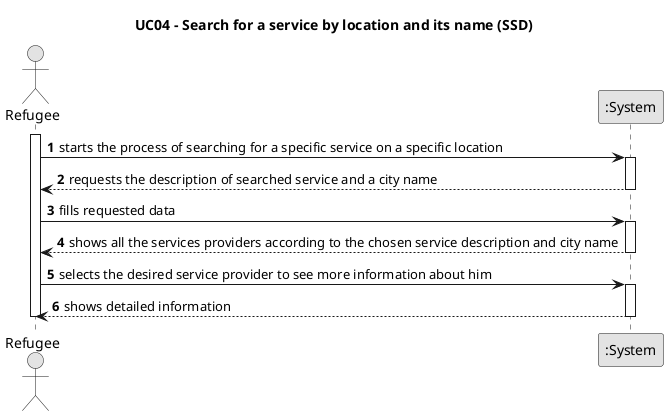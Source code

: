 @startuml
'https://plantuml.com/sequence-diagram

skinparam monochrome true
skinparam packageStyle rectangle
skinparam shadowing false

title UC04 - Search for a service by location and its name (SSD)

autonumber

actor Refugee
participant ":System" as System

activate Refugee
    Refugee -> System : starts the process of searching for a specific service on a specific location
    activate System
        System --> Refugee : requests the description of searched service and a city name
    deactivate System

    Refugee -> System : fills requested data
    activate System
        System --> Refugee : shows all the services providers according to the chosen service description and city name
    deactivate System

    Refugee -> System : selects the desired service provider to see more information about him
    activate System
        System --> Refugee : shows detailed information
    deactivate System
deactivate Refugee
@enduml